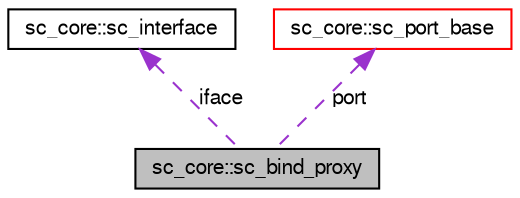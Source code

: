digraph G
{
  edge [fontname="FreeSans",fontsize="10",labelfontname="FreeSans",labelfontsize="10"];
  node [fontname="FreeSans",fontsize="10",shape=record];
  Node1 [label="sc_core::sc_bind_proxy",height=0.2,width=0.4,color="black", fillcolor="grey75", style="filled" fontcolor="black"];
  Node2 -> Node1 [dir=back,color="darkorchid3",fontsize="10",style="dashed",label="iface",fontname="FreeSans"];
  Node2 [label="sc_core::sc_interface",height=0.2,width=0.4,color="black", fillcolor="white", style="filled",URL="$a00113.html"];
  Node3 -> Node1 [dir=back,color="darkorchid3",fontsize="10",style="dashed",label="port",fontname="FreeSans"];
  Node3 [label="sc_core::sc_port_base",height=0.2,width=0.4,color="red", fillcolor="white", style="filled",URL="$a00152.html"];
}

